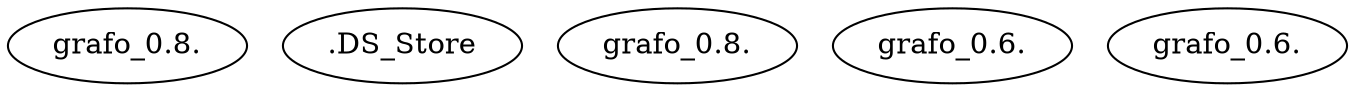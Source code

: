 strict graph  {
"./MALWR/familia_4/grafo_0.8.dot" [label="grafo_0.8."];
"./MALWR/familia_4/.DS_Store" [label=".DS_Store"];
"./MALWR/familia_4/grafo_0.8.png" [label="grafo_0.8."];
"./MALWR/familia_4/grafo_0.6.png" [label="grafo_0.6."];
"./MALWR/familia_4/grafo_0.6.dot" [label="grafo_0.6."];
}
